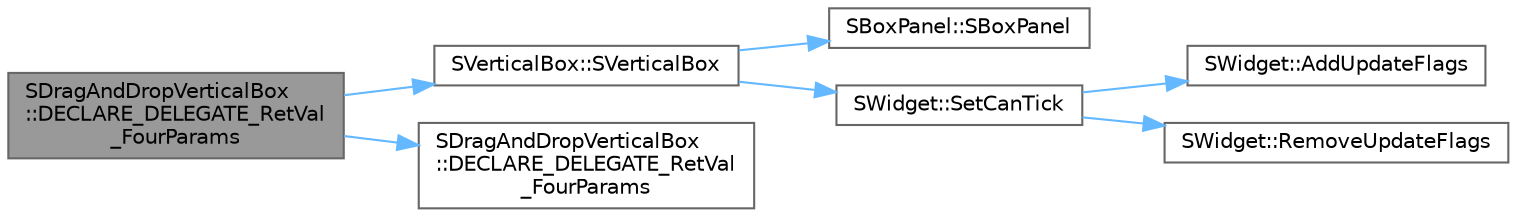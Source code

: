 digraph "SDragAndDropVerticalBox::DECLARE_DELEGATE_RetVal_FourParams"
{
 // INTERACTIVE_SVG=YES
 // LATEX_PDF_SIZE
  bgcolor="transparent";
  edge [fontname=Helvetica,fontsize=10,labelfontname=Helvetica,labelfontsize=10];
  node [fontname=Helvetica,fontsize=10,shape=box,height=0.2,width=0.4];
  rankdir="LR";
  Node1 [id="Node000001",label="SDragAndDropVerticalBox\l::DECLARE_DELEGATE_RetVal\l_FourParams",height=0.2,width=0.4,color="gray40", fillcolor="grey60", style="filled", fontcolor="black",tooltip="Delegate signature for querying whether this FDragDropEvent will be handled by the drop target of typ..."];
  Node1 -> Node2 [id="edge1_Node000001_Node000002",color="steelblue1",style="solid",tooltip=" "];
  Node2 [id="Node000002",label="SVerticalBox::SVerticalBox",height=0.2,width=0.4,color="grey40", fillcolor="white", style="filled",URL="$d9/d45/classSVerticalBox.html#a0c31fa7a82301dab35ca9f81e37fa95c",tooltip=" "];
  Node2 -> Node3 [id="edge2_Node000002_Node000003",color="steelblue1",style="solid",tooltip=" "];
  Node3 [id="Node000003",label="SBoxPanel::SBoxPanel",height=0.2,width=0.4,color="grey40", fillcolor="white", style="filled",URL="$d2/da8/classSBoxPanel.html#a186b9b41230f9b42ad70814de404f2c1",tooltip=" "];
  Node2 -> Node4 [id="edge3_Node000002_Node000004",color="steelblue1",style="solid",tooltip=" "];
  Node4 [id="Node000004",label="SWidget::SetCanTick",height=0.2,width=0.4,color="grey40", fillcolor="white", style="filled",URL="$dd/de2/classSWidget.html#a9c999a9cc707c6b4a3aa4f6deed8d292",tooltip=" "];
  Node4 -> Node5 [id="edge4_Node000004_Node000005",color="steelblue1",style="solid",tooltip=" "];
  Node5 [id="Node000005",label="SWidget::AddUpdateFlags",height=0.2,width=0.4,color="grey40", fillcolor="white", style="filled",URL="$dd/de2/classSWidget.html#abb0ab3c5aba5affb20245f01ba0b6ef5",tooltip=" "];
  Node4 -> Node6 [id="edge5_Node000004_Node000006",color="steelblue1",style="solid",tooltip=" "];
  Node6 [id="Node000006",label="SWidget::RemoveUpdateFlags",height=0.2,width=0.4,color="grey40", fillcolor="white", style="filled",URL="$dd/de2/classSWidget.html#ac64119059985270c811c39d8e46c5323",tooltip=" "];
  Node1 -> Node7 [id="edge6_Node000001_Node000007",color="steelblue1",style="solid",tooltip=" "];
  Node7 [id="Node000007",label="SDragAndDropVerticalBox\l::DECLARE_DELEGATE_RetVal\l_FourParams",height=0.2,width=0.4,color="grey40", fillcolor="white", style="filled",URL="$d8/d13/classSDragAndDropVerticalBox.html#a10a1097ab1837b93da4df88a1ff17962",tooltip=" "];
}
